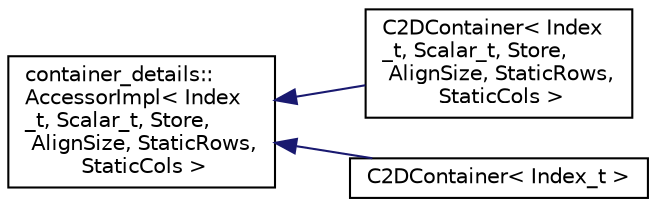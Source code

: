 digraph "Graphical Class Hierarchy"
{
 // LATEX_PDF_SIZE
  edge [fontname="Helvetica",fontsize="10",labelfontname="Helvetica",labelfontsize="10"];
  node [fontname="Helvetica",fontsize="10",shape=record];
  rankdir="LR";
  Node0 [label="container_details::\lAccessorImpl\< Index\l_t, Scalar_t, Store,\l AlignSize, StaticRows,\l StaticCols \>",height=0.2,width=0.4,color="black", fillcolor="white", style="filled",URL="$classcontainer__details_1_1AccessorImpl.html",tooltip="Base accessor class and version of template for both sizes known at compile time."];
  Node0 -> Node1 [dir="back",color="midnightblue",fontsize="10",style="solid",fontname="Helvetica"];
  Node1 [label="C2DContainer\< Index\l_t, Scalar_t, Store,\l AlignSize, StaticRows,\l StaticCols \>",height=0.2,width=0.4,color="black", fillcolor="white", style="filled",URL="$classC2DContainer.html",tooltip="A templated matrix/vector-like object."];
  Node0 -> Node2 [dir="back",color="midnightblue",fontsize="10",style="solid",fontname="Helvetica"];
  Node2 [label="C2DContainer\< Index_t \>",height=0.2,width=0.4,color="black", fillcolor="white", style="filled",URL="$classC2DContainer.html",tooltip=" "];
}
